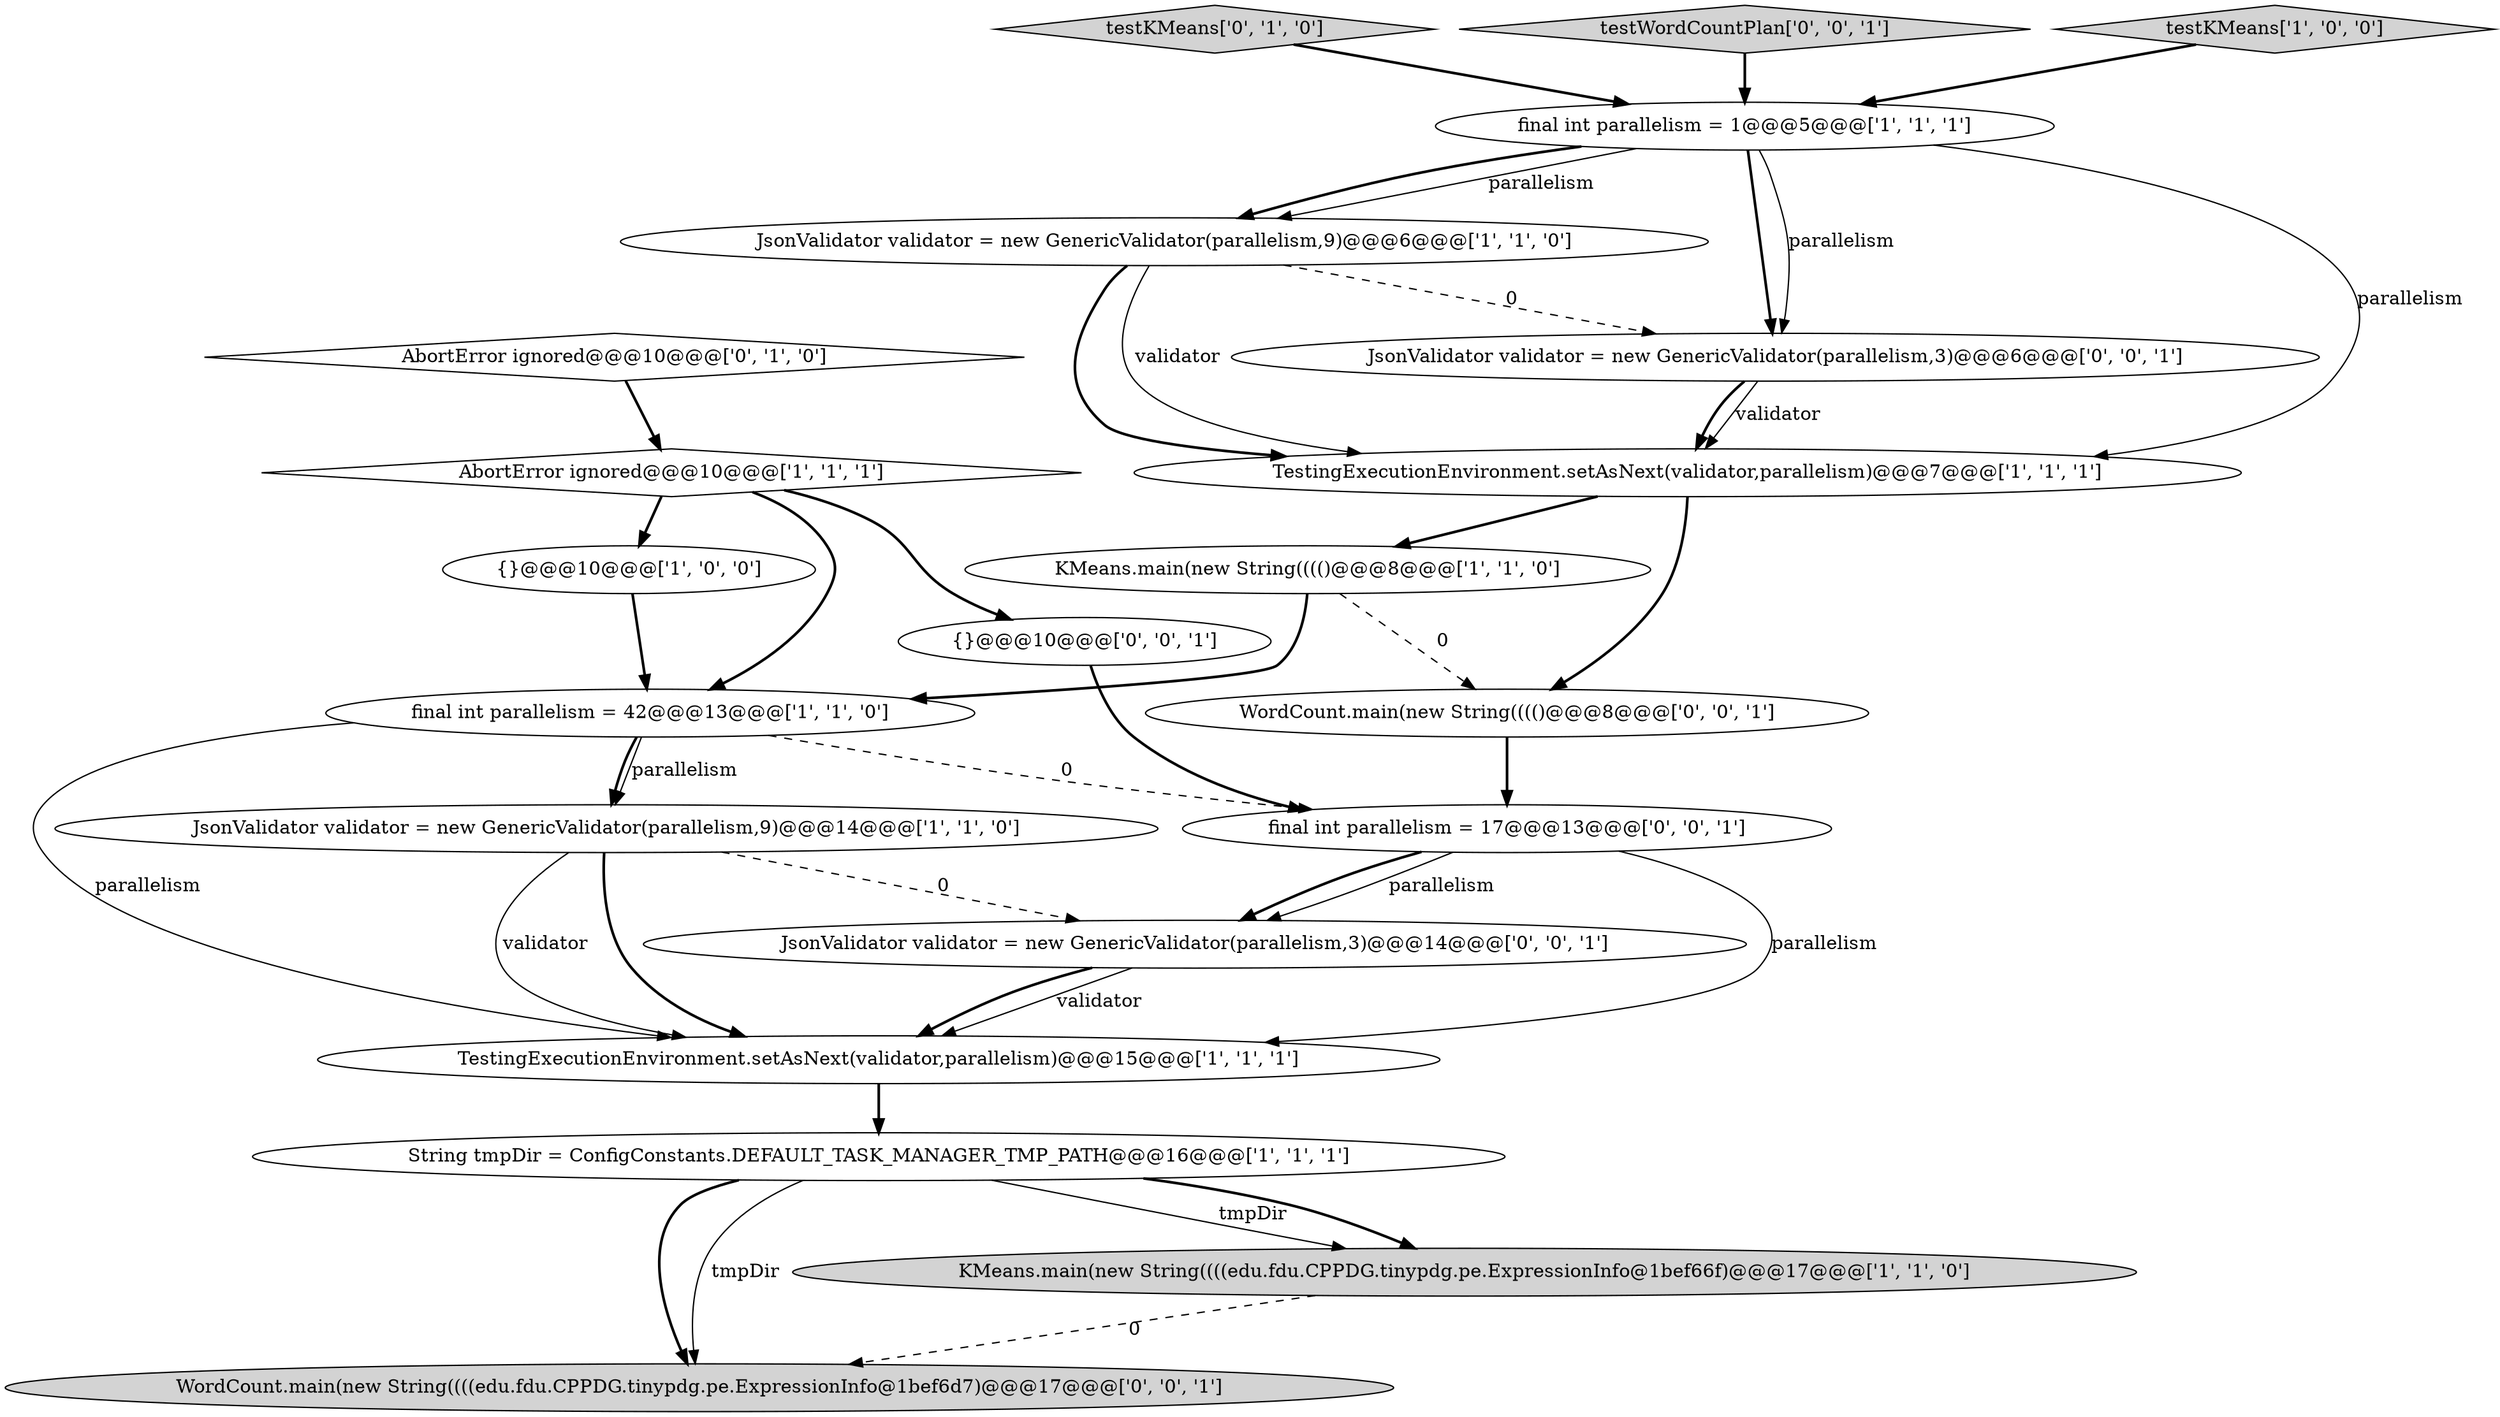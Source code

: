digraph {
12 [style = filled, label = "AbortError ignored@@@10@@@['0', '1', '0']", fillcolor = white, shape = diamond image = "AAA0AAABBB2BBB"];
13 [style = filled, label = "testKMeans['0', '1', '0']", fillcolor = lightgray, shape = diamond image = "AAA0AAABBB2BBB"];
17 [style = filled, label = "WordCount.main(new String((((edu.fdu.CPPDG.tinypdg.pe.ExpressionInfo@1bef6d7)@@@17@@@['0', '0', '1']", fillcolor = lightgray, shape = ellipse image = "AAA0AAABBB3BBB"];
20 [style = filled, label = "JsonValidator validator = new GenericValidator(parallelism,3)@@@6@@@['0', '0', '1']", fillcolor = white, shape = ellipse image = "AAA0AAABBB3BBB"];
16 [style = filled, label = "final int parallelism = 17@@@13@@@['0', '0', '1']", fillcolor = white, shape = ellipse image = "AAA0AAABBB3BBB"];
8 [style = filled, label = "AbortError ignored@@@10@@@['1', '1', '1']", fillcolor = white, shape = diamond image = "AAA0AAABBB1BBB"];
10 [style = filled, label = "JsonValidator validator = new GenericValidator(parallelism,9)@@@14@@@['1', '1', '0']", fillcolor = white, shape = ellipse image = "AAA0AAABBB1BBB"];
18 [style = filled, label = "{}@@@10@@@['0', '0', '1']", fillcolor = white, shape = ellipse image = "AAA0AAABBB3BBB"];
5 [style = filled, label = "KMeans.main(new String(((()@@@8@@@['1', '1', '0']", fillcolor = white, shape = ellipse image = "AAA0AAABBB1BBB"];
6 [style = filled, label = "JsonValidator validator = new GenericValidator(parallelism,9)@@@6@@@['1', '1', '0']", fillcolor = white, shape = ellipse image = "AAA0AAABBB1BBB"];
7 [style = filled, label = "TestingExecutionEnvironment.setAsNext(validator,parallelism)@@@15@@@['1', '1', '1']", fillcolor = white, shape = ellipse image = "AAA0AAABBB1BBB"];
2 [style = filled, label = "final int parallelism = 42@@@13@@@['1', '1', '0']", fillcolor = white, shape = ellipse image = "AAA0AAABBB1BBB"];
9 [style = filled, label = "KMeans.main(new String((((edu.fdu.CPPDG.tinypdg.pe.ExpressionInfo@1bef66f)@@@17@@@['1', '1', '0']", fillcolor = lightgray, shape = ellipse image = "AAA0AAABBB1BBB"];
15 [style = filled, label = "JsonValidator validator = new GenericValidator(parallelism,3)@@@14@@@['0', '0', '1']", fillcolor = white, shape = ellipse image = "AAA0AAABBB3BBB"];
14 [style = filled, label = "WordCount.main(new String(((()@@@8@@@['0', '0', '1']", fillcolor = white, shape = ellipse image = "AAA0AAABBB3BBB"];
4 [style = filled, label = "String tmpDir = ConfigConstants.DEFAULT_TASK_MANAGER_TMP_PATH@@@16@@@['1', '1', '1']", fillcolor = white, shape = ellipse image = "AAA0AAABBB1BBB"];
0 [style = filled, label = "TestingExecutionEnvironment.setAsNext(validator,parallelism)@@@7@@@['1', '1', '1']", fillcolor = white, shape = ellipse image = "AAA0AAABBB1BBB"];
19 [style = filled, label = "testWordCountPlan['0', '0', '1']", fillcolor = lightgray, shape = diamond image = "AAA0AAABBB3BBB"];
1 [style = filled, label = "{}@@@10@@@['1', '0', '0']", fillcolor = white, shape = ellipse image = "AAA0AAABBB1BBB"];
11 [style = filled, label = "final int parallelism = 1@@@5@@@['1', '1', '1']", fillcolor = white, shape = ellipse image = "AAA0AAABBB1BBB"];
3 [style = filled, label = "testKMeans['1', '0', '0']", fillcolor = lightgray, shape = diamond image = "AAA0AAABBB1BBB"];
5->2 [style = bold, label=""];
4->9 [style = solid, label="tmpDir"];
11->6 [style = solid, label="parallelism"];
15->7 [style = solid, label="validator"];
3->11 [style = bold, label=""];
11->20 [style = bold, label=""];
5->14 [style = dashed, label="0"];
14->16 [style = bold, label=""];
6->20 [style = dashed, label="0"];
10->7 [style = solid, label="validator"];
20->0 [style = solid, label="validator"];
6->0 [style = bold, label=""];
6->0 [style = solid, label="validator"];
16->15 [style = bold, label=""];
9->17 [style = dashed, label="0"];
4->17 [style = bold, label=""];
2->10 [style = bold, label=""];
11->6 [style = bold, label=""];
15->7 [style = bold, label=""];
10->15 [style = dashed, label="0"];
11->20 [style = solid, label="parallelism"];
11->0 [style = solid, label="parallelism"];
2->10 [style = solid, label="parallelism"];
8->1 [style = bold, label=""];
8->18 [style = bold, label=""];
2->16 [style = dashed, label="0"];
10->7 [style = bold, label=""];
13->11 [style = bold, label=""];
8->2 [style = bold, label=""];
16->15 [style = solid, label="parallelism"];
19->11 [style = bold, label=""];
7->4 [style = bold, label=""];
4->9 [style = bold, label=""];
18->16 [style = bold, label=""];
2->7 [style = solid, label="parallelism"];
0->5 [style = bold, label=""];
20->0 [style = bold, label=""];
0->14 [style = bold, label=""];
12->8 [style = bold, label=""];
1->2 [style = bold, label=""];
16->7 [style = solid, label="parallelism"];
4->17 [style = solid, label="tmpDir"];
}
